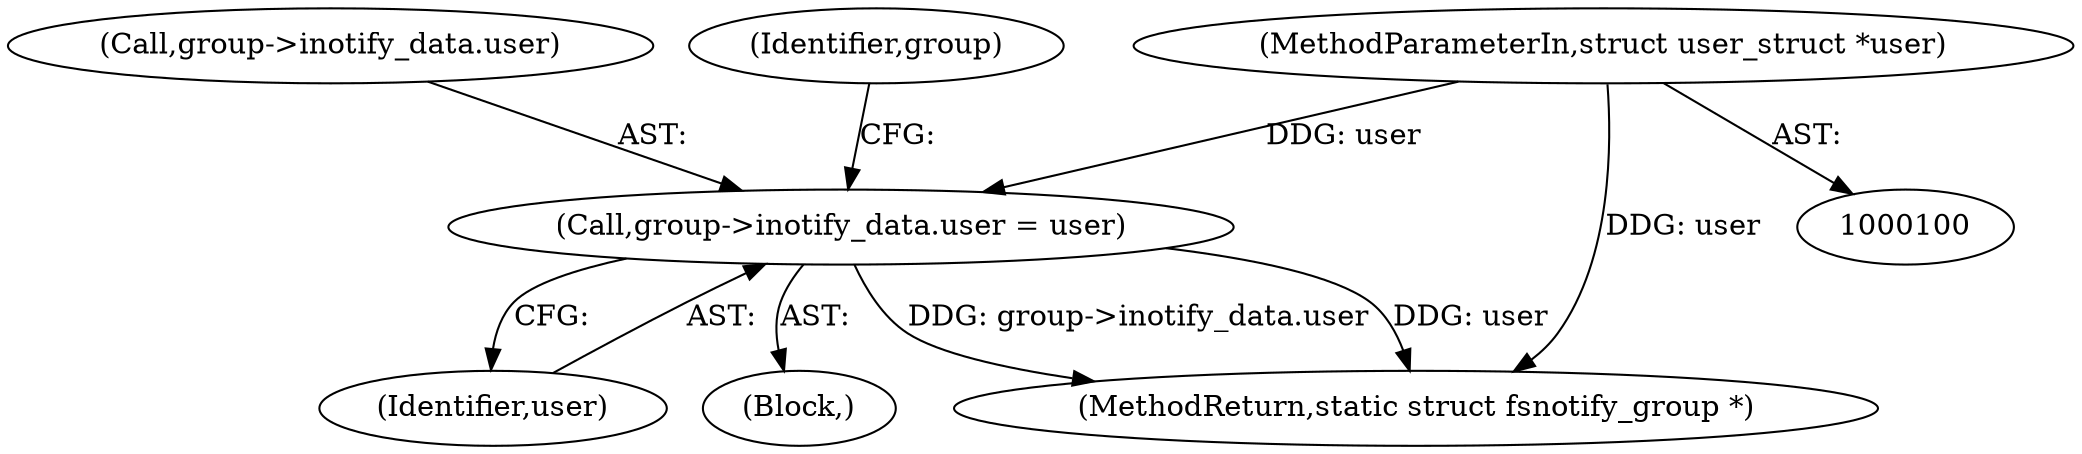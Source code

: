 digraph "0_linux_d0de4dc584ec6aa3b26fffea320a8457827768fc_1@pointer" {
"1000141" [label="(Call,group->inotify_data.user = user)"];
"1000101" [label="(MethodParameterIn,struct user_struct *user)"];
"1000141" [label="(Call,group->inotify_data.user = user)"];
"1000147" [label="(Identifier,user)"];
"1000142" [label="(Call,group->inotify_data.user)"];
"1000151" [label="(Identifier,group)"];
"1000101" [label="(MethodParameterIn,struct user_struct *user)"];
"1000103" [label="(Block,)"];
"1000157" [label="(MethodReturn,static struct fsnotify_group *)"];
"1000141" -> "1000103"  [label="AST: "];
"1000141" -> "1000147"  [label="CFG: "];
"1000142" -> "1000141"  [label="AST: "];
"1000147" -> "1000141"  [label="AST: "];
"1000151" -> "1000141"  [label="CFG: "];
"1000141" -> "1000157"  [label="DDG: group->inotify_data.user"];
"1000141" -> "1000157"  [label="DDG: user"];
"1000101" -> "1000141"  [label="DDG: user"];
"1000101" -> "1000100"  [label="AST: "];
"1000101" -> "1000157"  [label="DDG: user"];
}
